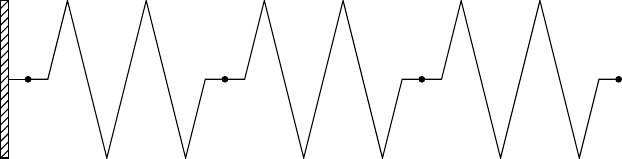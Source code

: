\documentclass{standalone}
\usepackage[svgnames, x11names, dvipsnames]{xcolor}
\usepackage{tikz}
\usetikzlibrary{decorations.pathmorphing,calc,patterns}
\begin{document}

\begin{tikzpicture}
  [
  nodraw/.style ={draw=none}
  every path/.style={line width=1pt}
  ]
%    decoration = {zigzag,
%		 segment length = .5cm,
%		 amplitude = 1cm},
  %\coordinate A at (-0.25,0) ;
  %\coordinate B at ( 2.5, 0) ;
  %\coordinate C at ( 0.5, 0) ;

  \fill[nodraw,pattern=north east lines, draw] (-0.6,-1) rectangle (-0.5 , 1);
  \draw (-0.5,0) -- (-0.25,0) ;

  \foreach \A in {0,2.5,5.0}{
    \draw (-0.25,0)
         (\A-0.25,0)
      -- ($(\A,0) + (0,0)$) 
      -- ($(\A,0) + (0.25,1) $)
      -- ($(\A,0) + (0.75,-1)$) 
      -- ($(\A,0) + (1.25, 1)$) 
      -- ($(\A,0) + (1.75,-1)$) 
      -- ($(\A,0) + (2,0)    $)
      -- ($(\A,0) + (2.25,0) $);
      \draw[fill] (\A-0.25,0) circle [radius=1pt];
    };
   \draw[fill] (7.25,0) circle [radius=1pt];


%  \draw[rounded corners] (-0.25 , 0 ) -- (0,0)   decorate[decoration=zigzag] { (0,0) -- (2.0 ,0)}  -- (2.25,0);
%  \path[draw,decorate] (0, 0) -- ( 2, 0);
%  \path[draw] (2 , 0 ) -- ( 2.25,0);
  


\end{tikzpicture}

\end{document}
